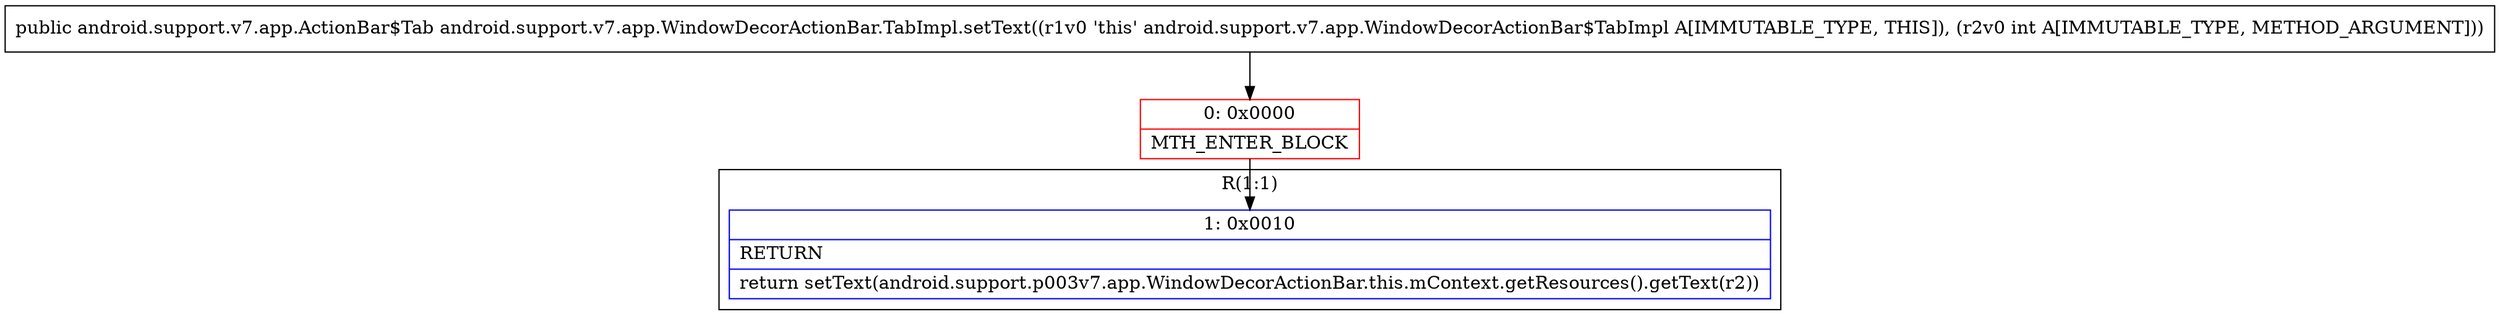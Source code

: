 digraph "CFG forandroid.support.v7.app.WindowDecorActionBar.TabImpl.setText(I)Landroid\/support\/v7\/app\/ActionBar$Tab;" {
subgraph cluster_Region_378476821 {
label = "R(1:1)";
node [shape=record,color=blue];
Node_1 [shape=record,label="{1\:\ 0x0010|RETURN\l|return setText(android.support.p003v7.app.WindowDecorActionBar.this.mContext.getResources().getText(r2))\l}"];
}
Node_0 [shape=record,color=red,label="{0\:\ 0x0000|MTH_ENTER_BLOCK\l}"];
MethodNode[shape=record,label="{public android.support.v7.app.ActionBar$Tab android.support.v7.app.WindowDecorActionBar.TabImpl.setText((r1v0 'this' android.support.v7.app.WindowDecorActionBar$TabImpl A[IMMUTABLE_TYPE, THIS]), (r2v0 int A[IMMUTABLE_TYPE, METHOD_ARGUMENT])) }"];
MethodNode -> Node_0;
Node_0 -> Node_1;
}

